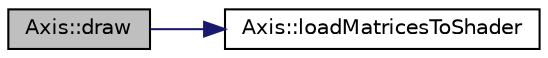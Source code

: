digraph "Axis::draw"
{
  edge [fontname="Helvetica",fontsize="10",labelfontname="Helvetica",labelfontsize="10"];
  node [fontname="Helvetica",fontsize="10",shape=record];
  rankdir="LR";
  Node1 [label="Axis::draw",height=0.2,width=0.4,color="black", fillcolor="grey75", style="filled", fontcolor="black"];
  Node1 -> Node2 [color="midnightblue",fontsize="10",style="solid",fontname="Helvetica"];
  Node2 [label="Axis::loadMatricesToShader",height=0.2,width=0.4,color="black", fillcolor="white", style="filled",URL="$class_axis.html#a79d40f39b4a3713b4acf66b13077e92f",tooltip="load matrices to the shader "];
}
